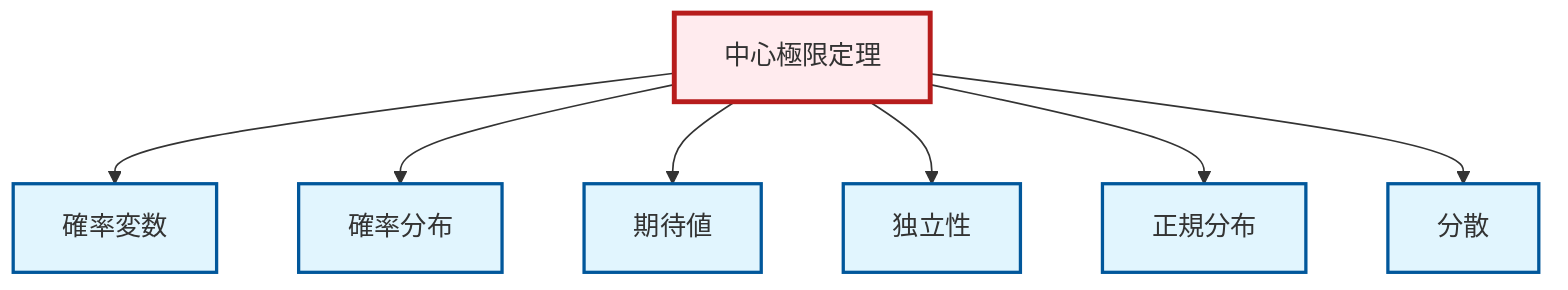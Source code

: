 graph TD
    classDef definition fill:#e1f5fe,stroke:#01579b,stroke-width:2px
    classDef theorem fill:#f3e5f5,stroke:#4a148c,stroke-width:2px
    classDef axiom fill:#fff3e0,stroke:#e65100,stroke-width:2px
    classDef example fill:#e8f5e9,stroke:#1b5e20,stroke-width:2px
    classDef current fill:#ffebee,stroke:#b71c1c,stroke-width:3px
    def-expectation["期待値"]:::definition
    def-independence["独立性"]:::definition
    def-variance["分散"]:::definition
    thm-central-limit["中心極限定理"]:::theorem
    def-normal-distribution["正規分布"]:::definition
    def-random-variable["確率変数"]:::definition
    def-probability-distribution["確率分布"]:::definition
    thm-central-limit --> def-random-variable
    thm-central-limit --> def-probability-distribution
    thm-central-limit --> def-expectation
    thm-central-limit --> def-independence
    thm-central-limit --> def-normal-distribution
    thm-central-limit --> def-variance
    class thm-central-limit current